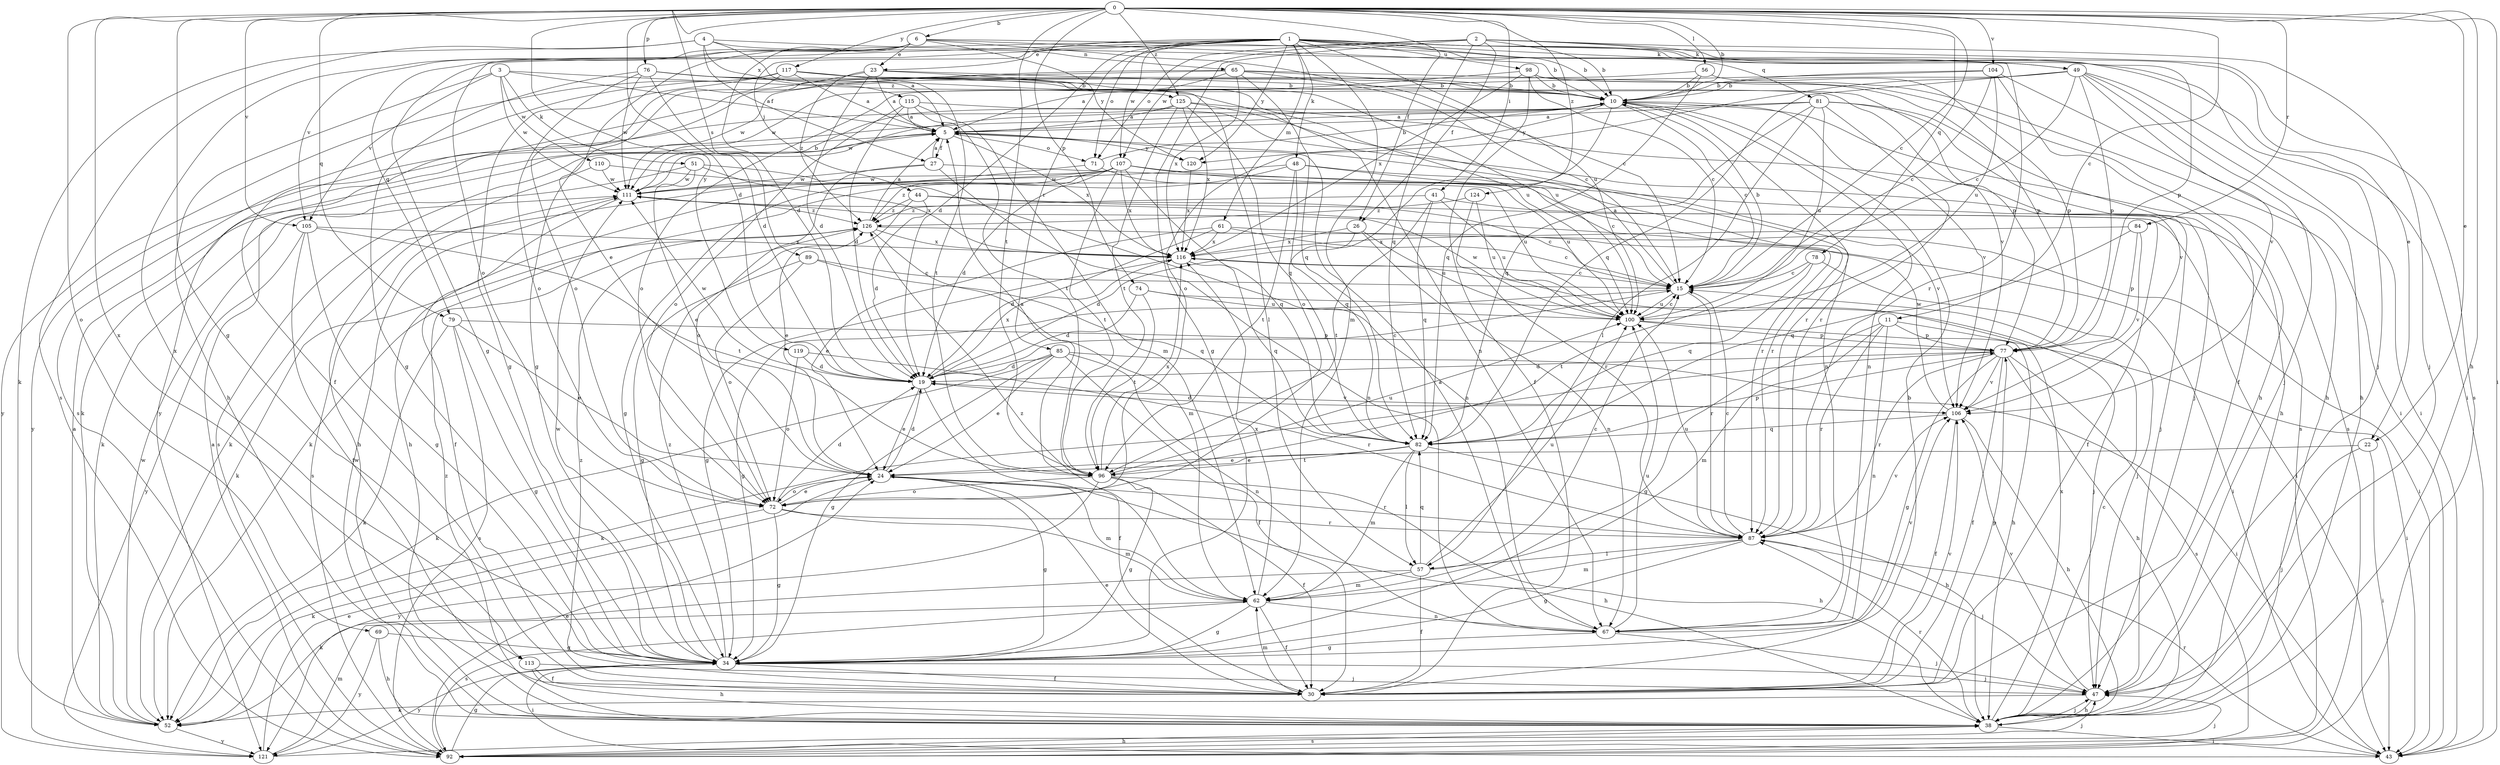 strict digraph  {
0;
1;
2;
3;
4;
5;
6;
10;
11;
15;
19;
22;
23;
24;
26;
27;
30;
34;
38;
41;
43;
44;
47;
48;
49;
51;
52;
56;
57;
61;
62;
65;
67;
69;
71;
72;
74;
76;
77;
78;
79;
81;
82;
84;
85;
87;
89;
92;
96;
98;
100;
104;
105;
106;
107;
110;
111;
113;
115;
116;
117;
119;
120;
121;
124;
125;
126;
0 -> 6  [label=b];
0 -> 10  [label=b];
0 -> 11  [label=c];
0 -> 15  [label=c];
0 -> 19  [label=d];
0 -> 22  [label=e];
0 -> 26  [label=f];
0 -> 34  [label=g];
0 -> 38  [label=h];
0 -> 41  [label=i];
0 -> 43  [label=i];
0 -> 56  [label=l];
0 -> 69  [label=o];
0 -> 74  [label=p];
0 -> 76  [label=p];
0 -> 78  [label=q];
0 -> 79  [label=q];
0 -> 84  [label=r];
0 -> 89  [label=s];
0 -> 96  [label=t];
0 -> 104  [label=v];
0 -> 105  [label=v];
0 -> 113  [label=x];
0 -> 117  [label=y];
0 -> 119  [label=y];
0 -> 124  [label=z];
0 -> 125  [label=z];
1 -> 10  [label=b];
1 -> 19  [label=d];
1 -> 22  [label=e];
1 -> 34  [label=g];
1 -> 44  [label=j];
1 -> 47  [label=j];
1 -> 48  [label=k];
1 -> 49  [label=k];
1 -> 61  [label=m];
1 -> 62  [label=m];
1 -> 71  [label=o];
1 -> 79  [label=q];
1 -> 81  [label=q];
1 -> 85  [label=r];
1 -> 92  [label=s];
1 -> 98  [label=u];
1 -> 100  [label=u];
1 -> 107  [label=w];
1 -> 113  [label=x];
1 -> 120  [label=y];
2 -> 10  [label=b];
2 -> 23  [label=e];
2 -> 26  [label=f];
2 -> 34  [label=g];
2 -> 47  [label=j];
2 -> 49  [label=k];
2 -> 71  [label=o];
2 -> 77  [label=p];
2 -> 82  [label=q];
2 -> 107  [label=w];
3 -> 5  [label=a];
3 -> 38  [label=h];
3 -> 51  [label=k];
3 -> 105  [label=v];
3 -> 110  [label=w];
3 -> 111  [label=w];
3 -> 125  [label=z];
4 -> 5  [label=a];
4 -> 27  [label=f];
4 -> 52  [label=k];
4 -> 65  [label=n];
4 -> 87  [label=r];
4 -> 92  [label=s];
4 -> 115  [label=x];
5 -> 27  [label=f];
5 -> 71  [label=o];
5 -> 92  [label=s];
5 -> 116  [label=x];
5 -> 120  [label=y];
6 -> 10  [label=b];
6 -> 15  [label=c];
6 -> 19  [label=d];
6 -> 23  [label=e];
6 -> 24  [label=e];
6 -> 43  [label=i];
6 -> 72  [label=o];
6 -> 105  [label=v];
6 -> 120  [label=y];
10 -> 5  [label=a];
10 -> 15  [label=c];
10 -> 67  [label=n];
10 -> 72  [label=o];
10 -> 87  [label=r];
10 -> 92  [label=s];
10 -> 106  [label=v];
10 -> 111  [label=w];
10 -> 120  [label=y];
11 -> 34  [label=g];
11 -> 43  [label=i];
11 -> 62  [label=m];
11 -> 67  [label=n];
11 -> 77  [label=p];
11 -> 87  [label=r];
15 -> 5  [label=a];
15 -> 10  [label=b];
15 -> 34  [label=g];
15 -> 87  [label=r];
15 -> 100  [label=u];
19 -> 15  [label=c];
19 -> 24  [label=e];
19 -> 30  [label=f];
19 -> 106  [label=v];
19 -> 111  [label=w];
19 -> 116  [label=x];
22 -> 24  [label=e];
22 -> 43  [label=i];
22 -> 47  [label=j];
23 -> 5  [label=a];
23 -> 10  [label=b];
23 -> 19  [label=d];
23 -> 34  [label=g];
23 -> 100  [label=u];
23 -> 126  [label=z];
24 -> 19  [label=d];
24 -> 34  [label=g];
24 -> 38  [label=h];
24 -> 62  [label=m];
24 -> 72  [label=o];
24 -> 87  [label=r];
26 -> 19  [label=d];
26 -> 67  [label=n];
26 -> 100  [label=u];
26 -> 116  [label=x];
27 -> 5  [label=a];
27 -> 47  [label=j];
27 -> 67  [label=n];
27 -> 72  [label=o];
27 -> 111  [label=w];
30 -> 10  [label=b];
30 -> 24  [label=e];
30 -> 62  [label=m];
30 -> 77  [label=p];
30 -> 106  [label=v];
30 -> 126  [label=z];
34 -> 30  [label=f];
34 -> 43  [label=i];
34 -> 47  [label=j];
34 -> 111  [label=w];
34 -> 121  [label=y];
34 -> 126  [label=z];
38 -> 15  [label=c];
38 -> 43  [label=i];
38 -> 47  [label=j];
38 -> 87  [label=r];
38 -> 92  [label=s];
38 -> 111  [label=w];
38 -> 116  [label=x];
38 -> 126  [label=z];
41 -> 30  [label=f];
41 -> 82  [label=q];
41 -> 96  [label=t];
41 -> 100  [label=u];
41 -> 126  [label=z];
43 -> 87  [label=r];
44 -> 15  [label=c];
44 -> 19  [label=d];
44 -> 24  [label=e];
44 -> 43  [label=i];
44 -> 126  [label=z];
47 -> 38  [label=h];
47 -> 52  [label=k];
47 -> 106  [label=v];
48 -> 52  [label=k];
48 -> 82  [label=q];
48 -> 87  [label=r];
48 -> 96  [label=t];
48 -> 106  [label=v];
48 -> 111  [label=w];
49 -> 10  [label=b];
49 -> 15  [label=c];
49 -> 38  [label=h];
49 -> 43  [label=i];
49 -> 47  [label=j];
49 -> 72  [label=o];
49 -> 77  [label=p];
49 -> 82  [label=q];
49 -> 106  [label=v];
51 -> 24  [label=e];
51 -> 52  [label=k];
51 -> 100  [label=u];
51 -> 111  [label=w];
51 -> 116  [label=x];
52 -> 5  [label=a];
52 -> 111  [label=w];
52 -> 121  [label=y];
56 -> 10  [label=b];
56 -> 77  [label=p];
56 -> 82  [label=q];
56 -> 121  [label=y];
57 -> 15  [label=c];
57 -> 30  [label=f];
57 -> 52  [label=k];
57 -> 62  [label=m];
57 -> 82  [label=q];
57 -> 100  [label=u];
61 -> 15  [label=c];
61 -> 19  [label=d];
61 -> 24  [label=e];
61 -> 43  [label=i];
61 -> 116  [label=x];
62 -> 30  [label=f];
62 -> 34  [label=g];
62 -> 67  [label=n];
62 -> 92  [label=s];
62 -> 116  [label=x];
62 -> 126  [label=z];
65 -> 10  [label=b];
65 -> 15  [label=c];
65 -> 30  [label=f];
65 -> 72  [label=o];
65 -> 77  [label=p];
65 -> 82  [label=q];
65 -> 111  [label=w];
65 -> 116  [label=x];
67 -> 5  [label=a];
67 -> 34  [label=g];
67 -> 47  [label=j];
67 -> 100  [label=u];
67 -> 106  [label=v];
69 -> 34  [label=g];
69 -> 38  [label=h];
69 -> 121  [label=y];
71 -> 10  [label=b];
71 -> 38  [label=h];
71 -> 100  [label=u];
72 -> 19  [label=d];
72 -> 24  [label=e];
72 -> 34  [label=g];
72 -> 52  [label=k];
72 -> 62  [label=m];
72 -> 87  [label=r];
74 -> 19  [label=d];
74 -> 47  [label=j];
74 -> 96  [label=t];
74 -> 100  [label=u];
76 -> 10  [label=b];
76 -> 19  [label=d];
76 -> 34  [label=g];
76 -> 67  [label=n];
76 -> 72  [label=o];
76 -> 106  [label=v];
76 -> 111  [label=w];
77 -> 19  [label=d];
77 -> 30  [label=f];
77 -> 34  [label=g];
77 -> 38  [label=h];
77 -> 52  [label=k];
77 -> 87  [label=r];
77 -> 92  [label=s];
77 -> 106  [label=v];
78 -> 15  [label=c];
78 -> 47  [label=j];
78 -> 82  [label=q];
78 -> 96  [label=t];
79 -> 24  [label=e];
79 -> 34  [label=g];
79 -> 52  [label=k];
79 -> 77  [label=p];
79 -> 92  [label=s];
81 -> 5  [label=a];
81 -> 38  [label=h];
81 -> 52  [label=k];
81 -> 57  [label=l];
81 -> 82  [label=q];
81 -> 87  [label=r];
81 -> 100  [label=u];
81 -> 106  [label=v];
82 -> 24  [label=e];
82 -> 38  [label=h];
82 -> 57  [label=l];
82 -> 62  [label=m];
82 -> 77  [label=p];
82 -> 96  [label=t];
84 -> 77  [label=p];
84 -> 82  [label=q];
84 -> 106  [label=v];
84 -> 116  [label=x];
85 -> 19  [label=d];
85 -> 24  [label=e];
85 -> 30  [label=f];
85 -> 34  [label=g];
85 -> 43  [label=i];
85 -> 52  [label=k];
85 -> 67  [label=n];
87 -> 15  [label=c];
87 -> 34  [label=g];
87 -> 47  [label=j];
87 -> 57  [label=l];
87 -> 62  [label=m];
87 -> 100  [label=u];
87 -> 106  [label=v];
89 -> 15  [label=c];
89 -> 34  [label=g];
89 -> 72  [label=o];
89 -> 82  [label=q];
92 -> 5  [label=a];
92 -> 24  [label=e];
92 -> 34  [label=g];
92 -> 38  [label=h];
92 -> 47  [label=j];
96 -> 5  [label=a];
96 -> 30  [label=f];
96 -> 34  [label=g];
96 -> 38  [label=h];
96 -> 72  [label=o];
96 -> 100  [label=u];
96 -> 116  [label=x];
96 -> 121  [label=y];
98 -> 5  [label=a];
98 -> 10  [label=b];
98 -> 15  [label=c];
98 -> 30  [label=f];
98 -> 38  [label=h];
98 -> 43  [label=i];
98 -> 116  [label=x];
100 -> 15  [label=c];
100 -> 38  [label=h];
100 -> 77  [label=p];
100 -> 111  [label=w];
104 -> 10  [label=b];
104 -> 15  [label=c];
104 -> 30  [label=f];
104 -> 38  [label=h];
104 -> 100  [label=u];
104 -> 111  [label=w];
105 -> 30  [label=f];
105 -> 34  [label=g];
105 -> 96  [label=t];
105 -> 116  [label=x];
105 -> 121  [label=y];
106 -> 19  [label=d];
106 -> 30  [label=f];
106 -> 38  [label=h];
106 -> 82  [label=q];
106 -> 111  [label=w];
107 -> 15  [label=c];
107 -> 19  [label=d];
107 -> 34  [label=g];
107 -> 52  [label=k];
107 -> 82  [label=q];
107 -> 87  [label=r];
107 -> 96  [label=t];
107 -> 111  [label=w];
107 -> 116  [label=x];
107 -> 126  [label=z];
110 -> 38  [label=h];
110 -> 67  [label=n];
110 -> 111  [label=w];
111 -> 10  [label=b];
111 -> 30  [label=f];
111 -> 92  [label=s];
111 -> 126  [label=z];
113 -> 30  [label=f];
113 -> 38  [label=h];
113 -> 47  [label=j];
115 -> 5  [label=a];
115 -> 19  [label=d];
115 -> 47  [label=j];
115 -> 62  [label=m];
115 -> 72  [label=o];
115 -> 96  [label=t];
116 -> 15  [label=c];
116 -> 34  [label=g];
116 -> 82  [label=q];
117 -> 5  [label=a];
117 -> 10  [label=b];
117 -> 34  [label=g];
117 -> 57  [label=l];
117 -> 72  [label=o];
117 -> 77  [label=p];
117 -> 92  [label=s];
117 -> 96  [label=t];
117 -> 100  [label=u];
117 -> 121  [label=y];
119 -> 19  [label=d];
119 -> 72  [label=o];
119 -> 87  [label=r];
120 -> 116  [label=x];
121 -> 24  [label=e];
121 -> 47  [label=j];
121 -> 62  [label=m];
124 -> 87  [label=r];
124 -> 100  [label=u];
124 -> 126  [label=z];
125 -> 5  [label=a];
125 -> 67  [label=n];
125 -> 82  [label=q];
125 -> 92  [label=s];
125 -> 96  [label=t];
125 -> 116  [label=x];
125 -> 121  [label=y];
126 -> 5  [label=a];
126 -> 43  [label=i];
126 -> 52  [label=k];
126 -> 62  [label=m];
126 -> 116  [label=x];
}
